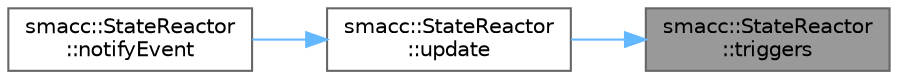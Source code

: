digraph "smacc::StateReactor::triggers"
{
 // LATEX_PDF_SIZE
  bgcolor="transparent";
  edge [fontname=Helvetica,fontsize=10,labelfontname=Helvetica,labelfontsize=10];
  node [fontname=Helvetica,fontsize=10,shape=box,height=0.2,width=0.4];
  rankdir="RL";
  Node1 [label="smacc::StateReactor\l::triggers",height=0.2,width=0.4,color="gray40", fillcolor="grey60", style="filled", fontcolor="black",tooltip=" "];
  Node1 -> Node2 [dir="back",color="steelblue1",style="solid"];
  Node2 [label="smacc::StateReactor\l::update",height=0.2,width=0.4,color="grey40", fillcolor="white", style="filled",URL="$classsmacc_1_1StateReactor.html#aca5d4f7af06532272db55943b7810a43",tooltip=" "];
  Node2 -> Node3 [dir="back",color="steelblue1",style="solid"];
  Node3 [label="smacc::StateReactor\l::notifyEvent",height=0.2,width=0.4,color="grey40", fillcolor="white", style="filled",URL="$classsmacc_1_1StateReactor.html#a9e1b551ab97d1c18b2e1bb60a60455da",tooltip=" "];
}
